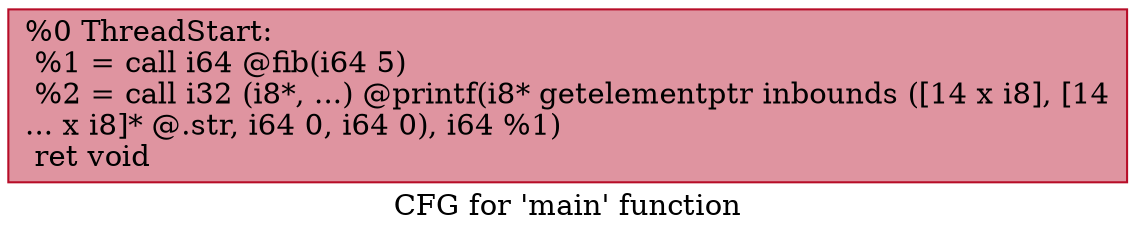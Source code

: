 digraph "CFG for 'main' function" {
	label="CFG for 'main' function";

	Node0x55eef5710630 [shape=record,color="#b70d28ff", style=filled, fillcolor="#b70d2870",label="{%0 ThreadStart:\l  %1 = call i64 @fib(i64 5)\l  %2 = call i32 (i8*, ...) @printf(i8* getelementptr inbounds ([14 x i8], [14\l... x i8]* @.str, i64 0, i64 0), i64 %1)\l  ret void\l}"];
}
